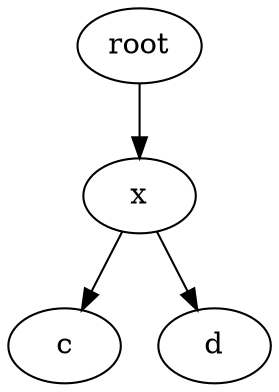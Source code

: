 digraph T2 {
    0 [label="root"];
    2 [label="x"];
    3 [label="c"];
    4 [label="d"];

    0 -> 2;
    2 -> 3;
    2 -> 4;
}
